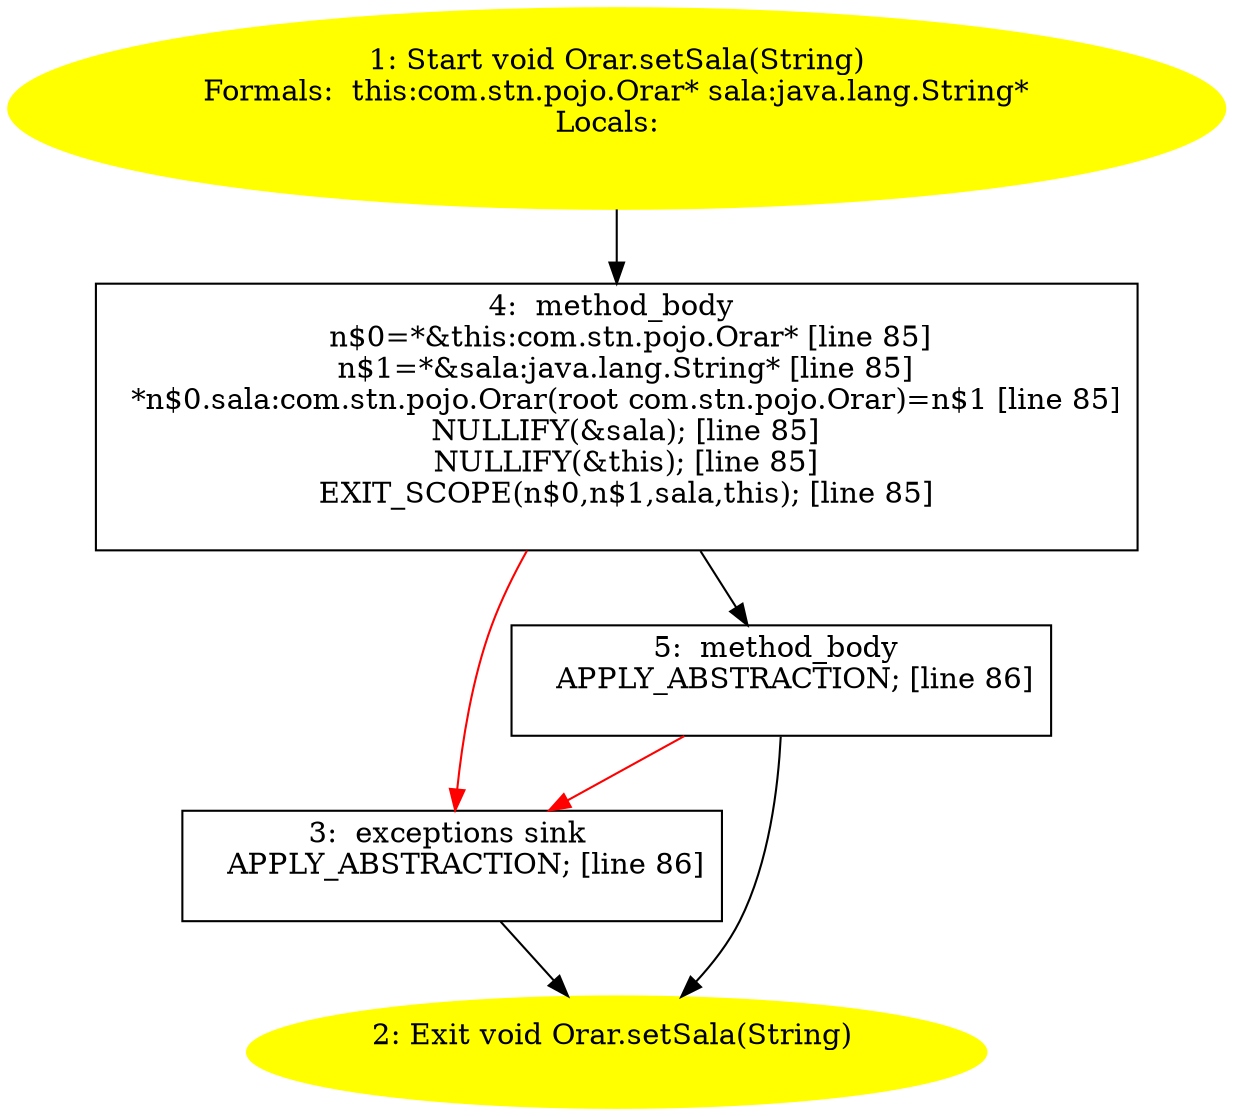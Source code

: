 /* @generated */
digraph cfg {
"com.stn.pojo.Orar.setSala(java.lang.String):void.1f9dc17131bd5f8bb9fab1240ca3a1be_1" [label="1: Start void Orar.setSala(String)\nFormals:  this:com.stn.pojo.Orar* sala:java.lang.String*\nLocals:  \n  " color=yellow style=filled]
	

	 "com.stn.pojo.Orar.setSala(java.lang.String):void.1f9dc17131bd5f8bb9fab1240ca3a1be_1" -> "com.stn.pojo.Orar.setSala(java.lang.String):void.1f9dc17131bd5f8bb9fab1240ca3a1be_4" ;
"com.stn.pojo.Orar.setSala(java.lang.String):void.1f9dc17131bd5f8bb9fab1240ca3a1be_2" [label="2: Exit void Orar.setSala(String) \n  " color=yellow style=filled]
	

"com.stn.pojo.Orar.setSala(java.lang.String):void.1f9dc17131bd5f8bb9fab1240ca3a1be_3" [label="3:  exceptions sink \n   APPLY_ABSTRACTION; [line 86]\n " shape="box"]
	

	 "com.stn.pojo.Orar.setSala(java.lang.String):void.1f9dc17131bd5f8bb9fab1240ca3a1be_3" -> "com.stn.pojo.Orar.setSala(java.lang.String):void.1f9dc17131bd5f8bb9fab1240ca3a1be_2" ;
"com.stn.pojo.Orar.setSala(java.lang.String):void.1f9dc17131bd5f8bb9fab1240ca3a1be_4" [label="4:  method_body \n   n$0=*&this:com.stn.pojo.Orar* [line 85]\n  n$1=*&sala:java.lang.String* [line 85]\n  *n$0.sala:com.stn.pojo.Orar(root com.stn.pojo.Orar)=n$1 [line 85]\n  NULLIFY(&sala); [line 85]\n  NULLIFY(&this); [line 85]\n  EXIT_SCOPE(n$0,n$1,sala,this); [line 85]\n " shape="box"]
	

	 "com.stn.pojo.Orar.setSala(java.lang.String):void.1f9dc17131bd5f8bb9fab1240ca3a1be_4" -> "com.stn.pojo.Orar.setSala(java.lang.String):void.1f9dc17131bd5f8bb9fab1240ca3a1be_5" ;
	 "com.stn.pojo.Orar.setSala(java.lang.String):void.1f9dc17131bd5f8bb9fab1240ca3a1be_4" -> "com.stn.pojo.Orar.setSala(java.lang.String):void.1f9dc17131bd5f8bb9fab1240ca3a1be_3" [color="red" ];
"com.stn.pojo.Orar.setSala(java.lang.String):void.1f9dc17131bd5f8bb9fab1240ca3a1be_5" [label="5:  method_body \n   APPLY_ABSTRACTION; [line 86]\n " shape="box"]
	

	 "com.stn.pojo.Orar.setSala(java.lang.String):void.1f9dc17131bd5f8bb9fab1240ca3a1be_5" -> "com.stn.pojo.Orar.setSala(java.lang.String):void.1f9dc17131bd5f8bb9fab1240ca3a1be_2" ;
	 "com.stn.pojo.Orar.setSala(java.lang.String):void.1f9dc17131bd5f8bb9fab1240ca3a1be_5" -> "com.stn.pojo.Orar.setSala(java.lang.String):void.1f9dc17131bd5f8bb9fab1240ca3a1be_3" [color="red" ];
}
